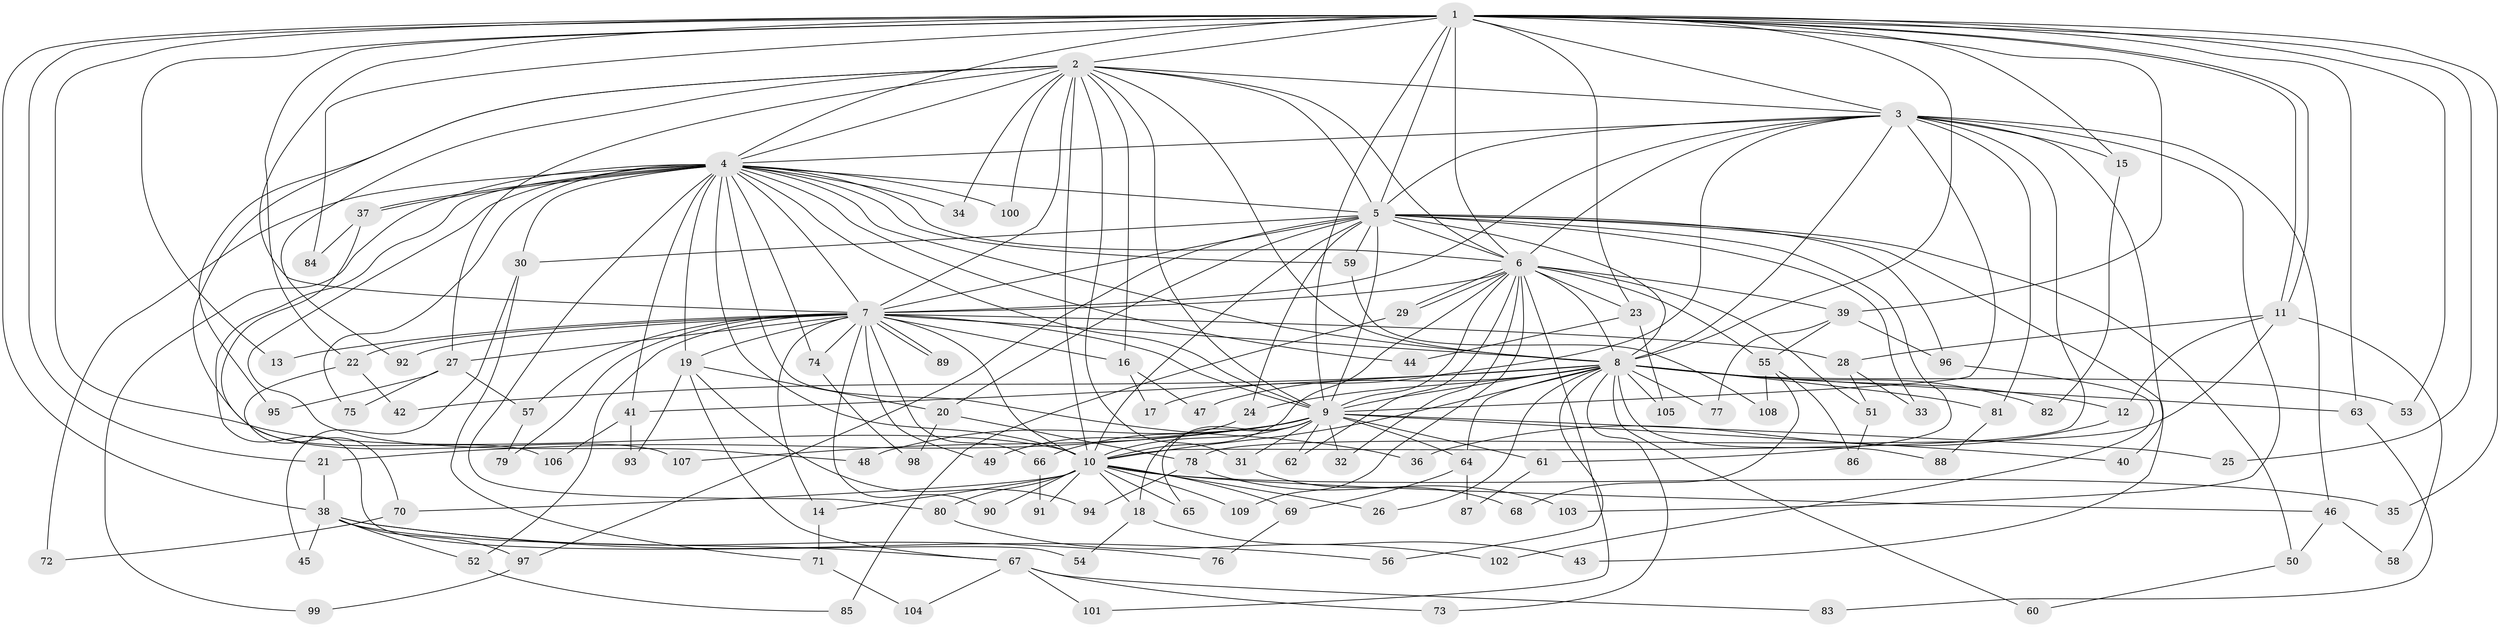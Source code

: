 // coarse degree distribution, {22: 0.03125, 12: 0.03125, 16: 0.03125, 14: 0.03125, 18: 0.03125, 7: 0.0625, 3: 0.15625, 1: 0.125, 4: 0.1875, 9: 0.03125, 2: 0.28125}
// Generated by graph-tools (version 1.1) at 2025/17/03/04/25 18:17:15]
// undirected, 109 vertices, 243 edges
graph export_dot {
graph [start="1"]
  node [color=gray90,style=filled];
  1;
  2;
  3;
  4;
  5;
  6;
  7;
  8;
  9;
  10;
  11;
  12;
  13;
  14;
  15;
  16;
  17;
  18;
  19;
  20;
  21;
  22;
  23;
  24;
  25;
  26;
  27;
  28;
  29;
  30;
  31;
  32;
  33;
  34;
  35;
  36;
  37;
  38;
  39;
  40;
  41;
  42;
  43;
  44;
  45;
  46;
  47;
  48;
  49;
  50;
  51;
  52;
  53;
  54;
  55;
  56;
  57;
  58;
  59;
  60;
  61;
  62;
  63;
  64;
  65;
  66;
  67;
  68;
  69;
  70;
  71;
  72;
  73;
  74;
  75;
  76;
  77;
  78;
  79;
  80;
  81;
  82;
  83;
  84;
  85;
  86;
  87;
  88;
  89;
  90;
  91;
  92;
  93;
  94;
  95;
  96;
  97;
  98;
  99;
  100;
  101;
  102;
  103;
  104;
  105;
  106;
  107;
  108;
  109;
  1 -- 2;
  1 -- 3;
  1 -- 4;
  1 -- 5;
  1 -- 6;
  1 -- 7;
  1 -- 8;
  1 -- 9;
  1 -- 10;
  1 -- 11;
  1 -- 11;
  1 -- 13;
  1 -- 15;
  1 -- 21;
  1 -- 22;
  1 -- 23;
  1 -- 25;
  1 -- 35;
  1 -- 38;
  1 -- 39;
  1 -- 53;
  1 -- 63;
  1 -- 84;
  2 -- 3;
  2 -- 4;
  2 -- 5;
  2 -- 6;
  2 -- 7;
  2 -- 8;
  2 -- 9;
  2 -- 10;
  2 -- 16;
  2 -- 27;
  2 -- 31;
  2 -- 34;
  2 -- 92;
  2 -- 95;
  2 -- 100;
  2 -- 107;
  3 -- 4;
  3 -- 5;
  3 -- 6;
  3 -- 7;
  3 -- 8;
  3 -- 9;
  3 -- 10;
  3 -- 15;
  3 -- 17;
  3 -- 40;
  3 -- 46;
  3 -- 81;
  3 -- 103;
  4 -- 5;
  4 -- 6;
  4 -- 7;
  4 -- 8;
  4 -- 9;
  4 -- 10;
  4 -- 19;
  4 -- 30;
  4 -- 34;
  4 -- 36;
  4 -- 37;
  4 -- 37;
  4 -- 41;
  4 -- 44;
  4 -- 48;
  4 -- 54;
  4 -- 59;
  4 -- 72;
  4 -- 74;
  4 -- 75;
  4 -- 80;
  4 -- 99;
  4 -- 100;
  5 -- 6;
  5 -- 7;
  5 -- 8;
  5 -- 9;
  5 -- 10;
  5 -- 20;
  5 -- 24;
  5 -- 30;
  5 -- 33;
  5 -- 43;
  5 -- 50;
  5 -- 59;
  5 -- 61;
  5 -- 96;
  5 -- 97;
  6 -- 7;
  6 -- 8;
  6 -- 9;
  6 -- 10;
  6 -- 23;
  6 -- 29;
  6 -- 29;
  6 -- 32;
  6 -- 39;
  6 -- 51;
  6 -- 55;
  6 -- 62;
  6 -- 101;
  6 -- 109;
  7 -- 8;
  7 -- 9;
  7 -- 10;
  7 -- 13;
  7 -- 14;
  7 -- 16;
  7 -- 19;
  7 -- 22;
  7 -- 27;
  7 -- 28;
  7 -- 49;
  7 -- 52;
  7 -- 57;
  7 -- 66;
  7 -- 74;
  7 -- 79;
  7 -- 89;
  7 -- 89;
  7 -- 90;
  7 -- 92;
  8 -- 9;
  8 -- 10;
  8 -- 12;
  8 -- 24;
  8 -- 26;
  8 -- 41;
  8 -- 42;
  8 -- 47;
  8 -- 53;
  8 -- 56;
  8 -- 60;
  8 -- 63;
  8 -- 64;
  8 -- 73;
  8 -- 77;
  8 -- 81;
  8 -- 82;
  8 -- 88;
  8 -- 105;
  9 -- 10;
  9 -- 18;
  9 -- 21;
  9 -- 25;
  9 -- 31;
  9 -- 32;
  9 -- 40;
  9 -- 48;
  9 -- 61;
  9 -- 62;
  9 -- 64;
  9 -- 65;
  9 -- 66;
  9 -- 107;
  10 -- 14;
  10 -- 18;
  10 -- 26;
  10 -- 35;
  10 -- 46;
  10 -- 65;
  10 -- 69;
  10 -- 70;
  10 -- 80;
  10 -- 90;
  10 -- 91;
  10 -- 109;
  11 -- 12;
  11 -- 28;
  11 -- 58;
  11 -- 78;
  12 -- 36;
  14 -- 71;
  15 -- 82;
  16 -- 17;
  16 -- 47;
  18 -- 43;
  18 -- 54;
  19 -- 20;
  19 -- 67;
  19 -- 93;
  19 -- 94;
  20 -- 78;
  20 -- 98;
  21 -- 38;
  22 -- 42;
  22 -- 70;
  23 -- 44;
  23 -- 105;
  24 -- 49;
  27 -- 57;
  27 -- 75;
  27 -- 95;
  28 -- 33;
  28 -- 51;
  29 -- 85;
  30 -- 45;
  30 -- 71;
  31 -- 68;
  37 -- 84;
  37 -- 106;
  38 -- 45;
  38 -- 52;
  38 -- 56;
  38 -- 67;
  38 -- 76;
  38 -- 97;
  39 -- 55;
  39 -- 77;
  39 -- 96;
  41 -- 93;
  41 -- 106;
  46 -- 50;
  46 -- 58;
  50 -- 60;
  51 -- 86;
  52 -- 85;
  55 -- 68;
  55 -- 86;
  55 -- 108;
  57 -- 79;
  59 -- 108;
  61 -- 87;
  63 -- 83;
  64 -- 69;
  64 -- 87;
  66 -- 91;
  67 -- 73;
  67 -- 83;
  67 -- 101;
  67 -- 104;
  69 -- 76;
  70 -- 72;
  71 -- 104;
  74 -- 98;
  78 -- 94;
  78 -- 103;
  80 -- 102;
  81 -- 88;
  96 -- 102;
  97 -- 99;
}
